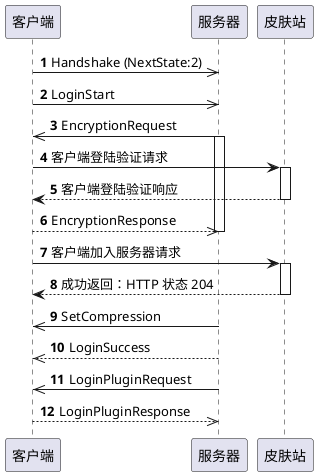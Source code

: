 @startuml
'https://plantuml.com/sequence-diagram

autonumber

客户端 ->> 服务器: Handshake (NextState:2)
客户端 ->> 服务器: LoginStart
客户端 <<- 服务器: EncryptionRequest
activate 服务器
客户端 ->  皮肤站: 客户端登陆验证请求
activate 皮肤站
客户端 <-- 皮肤站: 客户端登陆验证响应
deactivate 皮肤站
客户端 -->> 服务器: EncryptionResponse
deactivate 服务器
客户端 -> 皮肤站: 客户端加入服务器请求
activate 皮肤站
客户端 <-- 皮肤站: 成功返回：HTTP 状态 204
deactivate 皮肤站
客户端 <<- 服务器: SetCompression
客户端 <<-- 服务器: LoginSuccess
客户端 <<- 服务器: LoginPluginRequest
客户端 -->> 服务器: LoginPluginResponse

@enduml